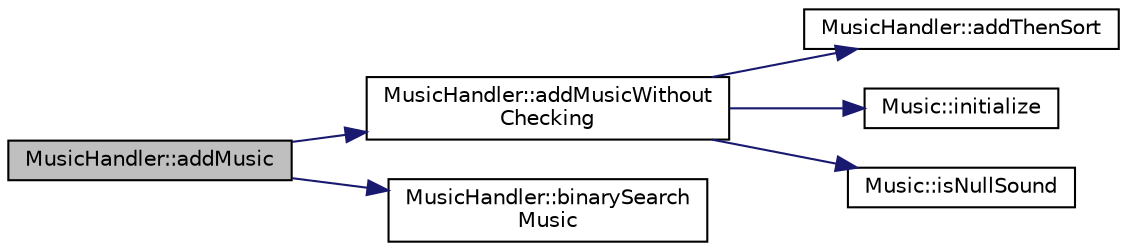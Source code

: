 digraph "MusicHandler::addMusic"
{
 // INTERACTIVE_SVG=YES
 // LATEX_PDF_SIZE
  edge [fontname="Helvetica",fontsize="10",labelfontname="Helvetica",labelfontsize="10"];
  node [fontname="Helvetica",fontsize="10",shape=record];
  rankdir="LR";
  Node1 [label="MusicHandler::addMusic",height=0.2,width=0.4,color="black", fillcolor="grey75", style="filled", fontcolor="black",tooltip=" "];
  Node1 -> Node2 [color="midnightblue",fontsize="10",style="solid",fontname="Helvetica"];
  Node2 [label="MusicHandler::addMusicWithout\lChecking",height=0.2,width=0.4,color="black", fillcolor="white", style="filled",URL="$d7/d5a/class_music_handler.html#a230b49be0c066ca08e7c4c032e4add2d",tooltip=" "];
  Node2 -> Node3 [color="midnightblue",fontsize="10",style="solid",fontname="Helvetica"];
  Node3 [label="MusicHandler::addThenSort",height=0.2,width=0.4,color="black", fillcolor="white", style="filled",URL="$d7/d5a/class_music_handler.html#a8fb179d497cf7c71fb409f79d176bb7a",tooltip=" "];
  Node2 -> Node4 [color="midnightblue",fontsize="10",style="solid",fontname="Helvetica"];
  Node4 [label="Music::initialize",height=0.2,width=0.4,color="black", fillcolor="white", style="filled",URL="$db/d96/class_music.html#a2c1d567a57064ef842a52544eea73a6e",tooltip=" "];
  Node2 -> Node5 [color="midnightblue",fontsize="10",style="solid",fontname="Helvetica"];
  Node5 [label="Music::isNullSound",height=0.2,width=0.4,color="black", fillcolor="white", style="filled",URL="$db/d96/class_music.html#a4ae66210522ce88e30c4ac933ba2e8a4",tooltip=" "];
  Node1 -> Node6 [color="midnightblue",fontsize="10",style="solid",fontname="Helvetica"];
  Node6 [label="MusicHandler::binarySearch\lMusic",height=0.2,width=0.4,color="black", fillcolor="white", style="filled",URL="$d7/d5a/class_music_handler.html#a38582ffb172f45891267dcd41e2eb250",tooltip=" "];
}
